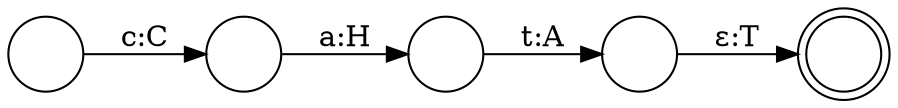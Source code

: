 // This graph generated with hfst-fst2txt
digraph "text(<stdin>)" {
charset = UTF8;
rankdir = LR;
label = "";
node [shape=circle]
"0" [label=""];
"1" [label=""];
"2" [label=""];
"3" [label=""];
"4" [label="", shape=doublecircle];
"0" -> "1" [label="c:C"];
"1" -> "2" [label="a:H"];
"2" -> "3" [label="t:A"];
"3" -> "4" [label="ε:T"];
}
